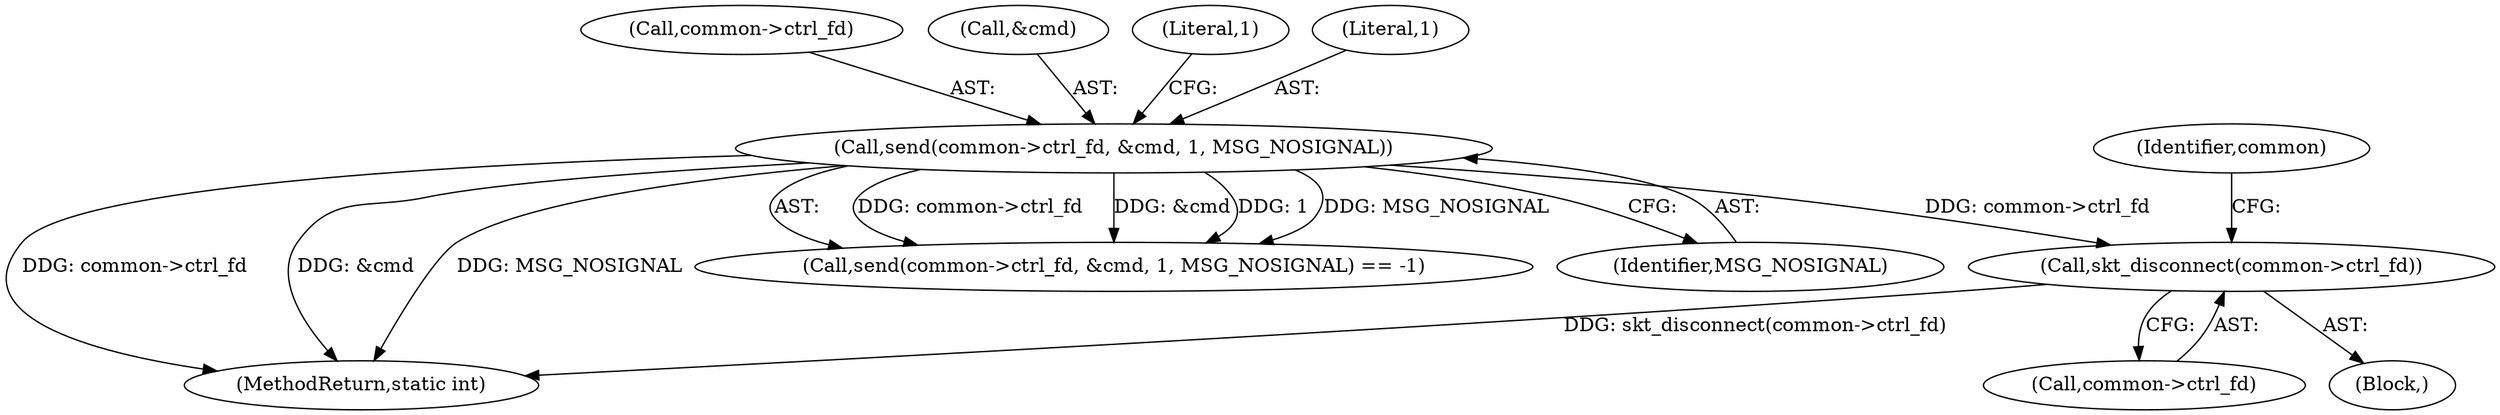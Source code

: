 digraph "0_Android_472271b153c5dc53c28beac55480a8d8434b2d5c@API" {
"1000128" [label="(Call,skt_disconnect(common->ctrl_fd))"];
"1000113" [label="(Call,send(common->ctrl_fd, &cmd, 1, MSG_NOSIGNAL))"];
"1000129" [label="(Call,common->ctrl_fd)"];
"1000134" [label="(Identifier,common)"];
"1000114" [label="(Call,common->ctrl_fd)"];
"1000117" [label="(Call,&cmd)"];
"1000171" [label="(MethodReturn,static int)"];
"1000112" [label="(Call,send(common->ctrl_fd, &cmd, 1, MSG_NOSIGNAL) == -1)"];
"1000128" [label="(Call,skt_disconnect(common->ctrl_fd))"];
"1000113" [label="(Call,send(common->ctrl_fd, &cmd, 1, MSG_NOSIGNAL))"];
"1000120" [label="(Identifier,MSG_NOSIGNAL)"];
"1000122" [label="(Literal,1)"];
"1000119" [label="(Literal,1)"];
"1000123" [label="(Block,)"];
"1000128" -> "1000123"  [label="AST: "];
"1000128" -> "1000129"  [label="CFG: "];
"1000129" -> "1000128"  [label="AST: "];
"1000134" -> "1000128"  [label="CFG: "];
"1000128" -> "1000171"  [label="DDG: skt_disconnect(common->ctrl_fd)"];
"1000113" -> "1000128"  [label="DDG: common->ctrl_fd"];
"1000113" -> "1000112"  [label="AST: "];
"1000113" -> "1000120"  [label="CFG: "];
"1000114" -> "1000113"  [label="AST: "];
"1000117" -> "1000113"  [label="AST: "];
"1000119" -> "1000113"  [label="AST: "];
"1000120" -> "1000113"  [label="AST: "];
"1000122" -> "1000113"  [label="CFG: "];
"1000113" -> "1000171"  [label="DDG: common->ctrl_fd"];
"1000113" -> "1000171"  [label="DDG: &cmd"];
"1000113" -> "1000171"  [label="DDG: MSG_NOSIGNAL"];
"1000113" -> "1000112"  [label="DDG: common->ctrl_fd"];
"1000113" -> "1000112"  [label="DDG: &cmd"];
"1000113" -> "1000112"  [label="DDG: 1"];
"1000113" -> "1000112"  [label="DDG: MSG_NOSIGNAL"];
}

